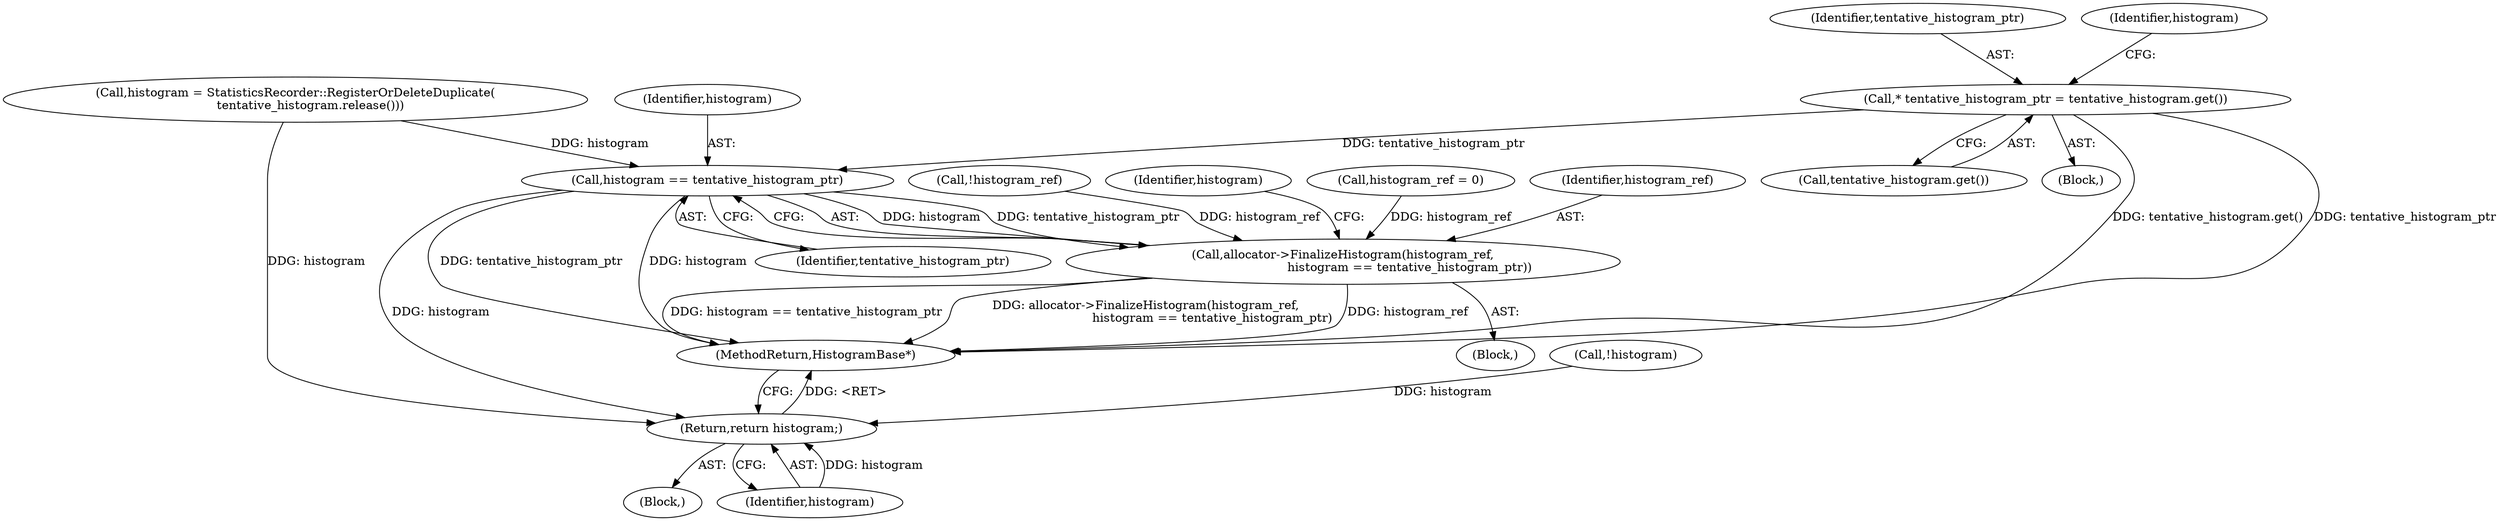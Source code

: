 digraph "0_Chrome_03c2e97746a2c471ae136b0c669f8d0c033fe168_0@pointer" {
"1000157" [label="(Call,* tentative_histogram_ptr = tentative_histogram.get())"];
"1000169" [label="(Call,histogram == tentative_histogram_ptr)"];
"1000167" [label="(Call,allocator->FinalizeHistogram(histogram_ref,\n                                   histogram == tentative_histogram_ptr))"];
"1000185" [label="(Return,return histogram;)"];
"1000185" [label="(Return,return histogram;)"];
"1000167" [label="(Call,allocator->FinalizeHistogram(histogram_ref,\n                                   histogram == tentative_histogram_ptr))"];
"1000160" [label="(Call,histogram = StatisticsRecorder::RegisterOrDeleteDuplicate(\n        tentative_histogram.release()))"];
"1000166" [label="(Block,)"];
"1000159" [label="(Call,tentative_histogram.get())"];
"1000157" [label="(Call,* tentative_histogram_ptr = tentative_histogram.get())"];
"1000169" [label="(Call,histogram == tentative_histogram_ptr)"];
"1000171" [label="(Identifier,tentative_histogram_ptr)"];
"1000174" [label="(Identifier,histogram)"];
"1000105" [label="(Block,)"];
"1000112" [label="(Call,!histogram)"];
"1000158" [label="(Identifier,tentative_histogram_ptr)"];
"1000170" [label="(Identifier,histogram)"];
"1000116" [label="(Call,histogram_ref = 0)"];
"1000168" [label="(Identifier,histogram_ref)"];
"1000143" [label="(Call,!histogram_ref)"];
"1000187" [label="(MethodReturn,HistogramBase*)"];
"1000161" [label="(Identifier,histogram)"];
"1000186" [label="(Identifier,histogram)"];
"1000114" [label="(Block,)"];
"1000157" -> "1000114"  [label="AST: "];
"1000157" -> "1000159"  [label="CFG: "];
"1000158" -> "1000157"  [label="AST: "];
"1000159" -> "1000157"  [label="AST: "];
"1000161" -> "1000157"  [label="CFG: "];
"1000157" -> "1000187"  [label="DDG: tentative_histogram.get()"];
"1000157" -> "1000187"  [label="DDG: tentative_histogram_ptr"];
"1000157" -> "1000169"  [label="DDG: tentative_histogram_ptr"];
"1000169" -> "1000167"  [label="AST: "];
"1000169" -> "1000171"  [label="CFG: "];
"1000170" -> "1000169"  [label="AST: "];
"1000171" -> "1000169"  [label="AST: "];
"1000167" -> "1000169"  [label="CFG: "];
"1000169" -> "1000187"  [label="DDG: tentative_histogram_ptr"];
"1000169" -> "1000187"  [label="DDG: histogram"];
"1000169" -> "1000167"  [label="DDG: histogram"];
"1000169" -> "1000167"  [label="DDG: tentative_histogram_ptr"];
"1000160" -> "1000169"  [label="DDG: histogram"];
"1000169" -> "1000185"  [label="DDG: histogram"];
"1000167" -> "1000166"  [label="AST: "];
"1000168" -> "1000167"  [label="AST: "];
"1000174" -> "1000167"  [label="CFG: "];
"1000167" -> "1000187"  [label="DDG: histogram_ref"];
"1000167" -> "1000187"  [label="DDG: histogram == tentative_histogram_ptr"];
"1000167" -> "1000187"  [label="DDG: allocator->FinalizeHistogram(histogram_ref,\n                                   histogram == tentative_histogram_ptr)"];
"1000116" -> "1000167"  [label="DDG: histogram_ref"];
"1000143" -> "1000167"  [label="DDG: histogram_ref"];
"1000185" -> "1000105"  [label="AST: "];
"1000185" -> "1000186"  [label="CFG: "];
"1000186" -> "1000185"  [label="AST: "];
"1000187" -> "1000185"  [label="CFG: "];
"1000185" -> "1000187"  [label="DDG: <RET>"];
"1000186" -> "1000185"  [label="DDG: histogram"];
"1000112" -> "1000185"  [label="DDG: histogram"];
"1000160" -> "1000185"  [label="DDG: histogram"];
}
